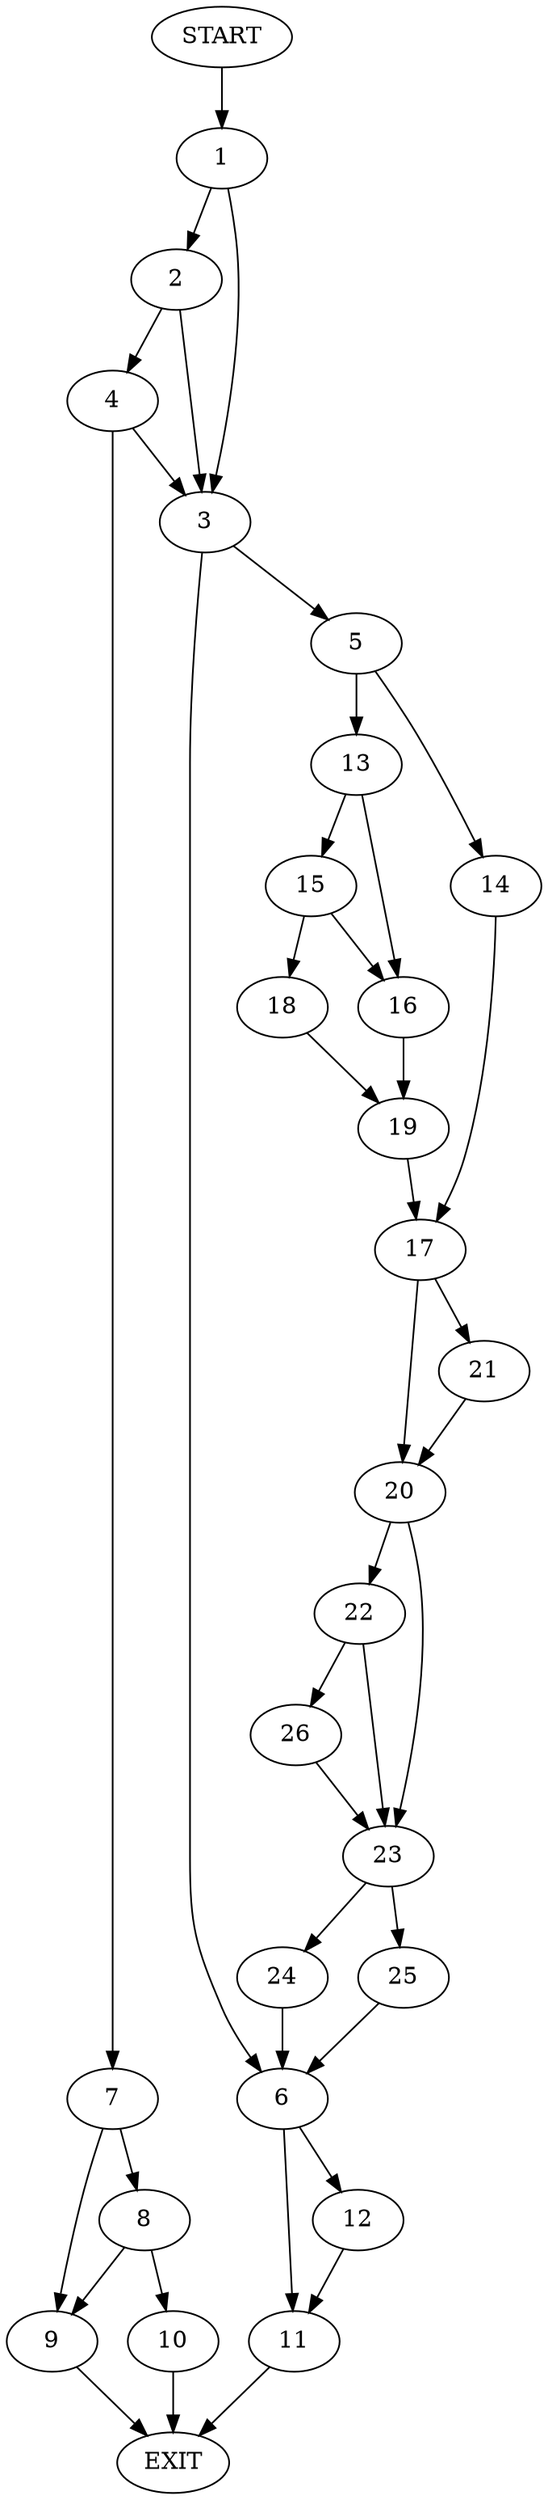 digraph {
0 [label="START"]
27 [label="EXIT"]
0 -> 1
1 -> 2
1 -> 3
2 -> 4
2 -> 3
3 -> 5
3 -> 6
4 -> 7
4 -> 3
7 -> 8
7 -> 9
8 -> 10
8 -> 9
9 -> 27
10 -> 27
6 -> 11
6 -> 12
5 -> 13
5 -> 14
13 -> 15
13 -> 16
14 -> 17
15 -> 16
15 -> 18
16 -> 19
18 -> 19
19 -> 17
17 -> 20
17 -> 21
20 -> 22
20 -> 23
21 -> 20
23 -> 24
23 -> 25
22 -> 26
22 -> 23
26 -> 23
25 -> 6
24 -> 6
12 -> 11
11 -> 27
}
